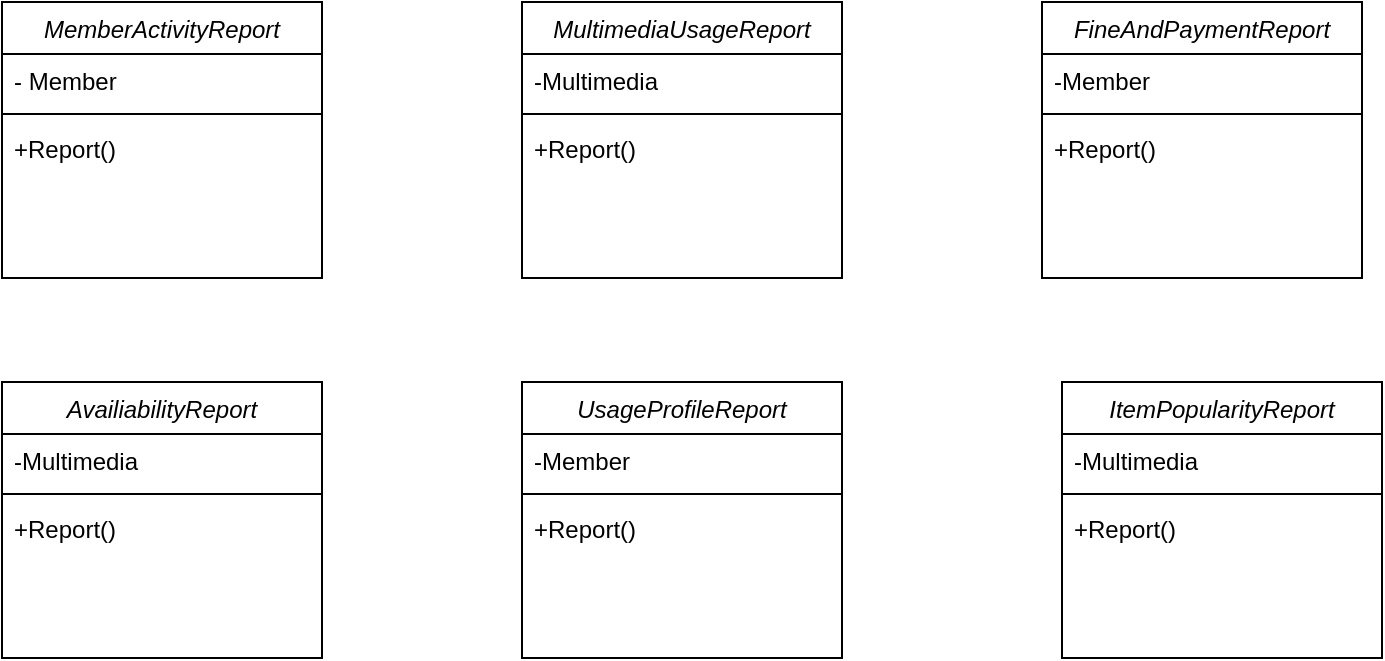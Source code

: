 <mxfile version="21.6.9" type="github">
  <diagram id="C5RBs43oDa-KdzZeNtuy" name="Page-1">
    <mxGraphModel dx="714" dy="759" grid="1" gridSize="10" guides="1" tooltips="1" connect="1" arrows="1" fold="1" page="1" pageScale="1" pageWidth="827" pageHeight="1169" math="0" shadow="0">
      <root>
        <mxCell id="WIyWlLk6GJQsqaUBKTNV-0" />
        <mxCell id="WIyWlLk6GJQsqaUBKTNV-1" parent="WIyWlLk6GJQsqaUBKTNV-0" />
        <mxCell id="zkfFHV4jXpPFQw0GAbJ--0" value="MultimediaUsageReport" style="swimlane;fontStyle=2;align=center;verticalAlign=top;childLayout=stackLayout;horizontal=1;startSize=26;horizontalStack=0;resizeParent=1;resizeLast=0;collapsible=1;marginBottom=0;rounded=0;shadow=0;strokeWidth=1;" parent="WIyWlLk6GJQsqaUBKTNV-1" vertex="1">
          <mxGeometry x="290" y="110" width="160" height="138" as="geometry">
            <mxRectangle x="230" y="140" width="160" height="26" as="alternateBounds" />
          </mxGeometry>
        </mxCell>
        <mxCell id="zkfFHV4jXpPFQw0GAbJ--3" value="-Multimedia" style="text;align=left;verticalAlign=top;spacingLeft=4;spacingRight=4;overflow=hidden;rotatable=0;points=[[0,0.5],[1,0.5]];portConstraint=eastwest;rounded=0;shadow=0;html=0;" parent="zkfFHV4jXpPFQw0GAbJ--0" vertex="1">
          <mxGeometry y="26" width="160" height="26" as="geometry" />
        </mxCell>
        <mxCell id="zkfFHV4jXpPFQw0GAbJ--4" value="" style="line;html=1;strokeWidth=1;align=left;verticalAlign=middle;spacingTop=-1;spacingLeft=3;spacingRight=3;rotatable=0;labelPosition=right;points=[];portConstraint=eastwest;" parent="zkfFHV4jXpPFQw0GAbJ--0" vertex="1">
          <mxGeometry y="52" width="160" height="8" as="geometry" />
        </mxCell>
        <mxCell id="zkfFHV4jXpPFQw0GAbJ--5" value="+Report()" style="text;align=left;verticalAlign=top;spacingLeft=4;spacingRight=4;overflow=hidden;rotatable=0;points=[[0,0.5],[1,0.5]];portConstraint=eastwest;" parent="zkfFHV4jXpPFQw0GAbJ--0" vertex="1">
          <mxGeometry y="60" width="160" height="26" as="geometry" />
        </mxCell>
        <mxCell id="jh355LFQRzQHhyKcFe1i-0" value="FineAndPaymentReport" style="swimlane;fontStyle=2;align=center;verticalAlign=top;childLayout=stackLayout;horizontal=1;startSize=26;horizontalStack=0;resizeParent=1;resizeLast=0;collapsible=1;marginBottom=0;rounded=0;shadow=0;strokeWidth=1;" vertex="1" parent="WIyWlLk6GJQsqaUBKTNV-1">
          <mxGeometry x="550" y="110" width="160" height="138" as="geometry">
            <mxRectangle x="230" y="140" width="160" height="26" as="alternateBounds" />
          </mxGeometry>
        </mxCell>
        <mxCell id="jh355LFQRzQHhyKcFe1i-3" value="-Member" style="text;align=left;verticalAlign=top;spacingLeft=4;spacingRight=4;overflow=hidden;rotatable=0;points=[[0,0.5],[1,0.5]];portConstraint=eastwest;rounded=0;shadow=0;html=0;" vertex="1" parent="jh355LFQRzQHhyKcFe1i-0">
          <mxGeometry y="26" width="160" height="26" as="geometry" />
        </mxCell>
        <mxCell id="jh355LFQRzQHhyKcFe1i-4" value="" style="line;html=1;strokeWidth=1;align=left;verticalAlign=middle;spacingTop=-1;spacingLeft=3;spacingRight=3;rotatable=0;labelPosition=right;points=[];portConstraint=eastwest;" vertex="1" parent="jh355LFQRzQHhyKcFe1i-0">
          <mxGeometry y="52" width="160" height="8" as="geometry" />
        </mxCell>
        <mxCell id="jh355LFQRzQHhyKcFe1i-5" value="+Report()" style="text;align=left;verticalAlign=top;spacingLeft=4;spacingRight=4;overflow=hidden;rotatable=0;points=[[0,0.5],[1,0.5]];portConstraint=eastwest;" vertex="1" parent="jh355LFQRzQHhyKcFe1i-0">
          <mxGeometry y="60" width="160" height="26" as="geometry" />
        </mxCell>
        <mxCell id="jh355LFQRzQHhyKcFe1i-6" value="MemberActivityReport" style="swimlane;fontStyle=2;align=center;verticalAlign=top;childLayout=stackLayout;horizontal=1;startSize=26;horizontalStack=0;resizeParent=1;resizeLast=0;collapsible=1;marginBottom=0;rounded=0;shadow=0;strokeWidth=1;" vertex="1" parent="WIyWlLk6GJQsqaUBKTNV-1">
          <mxGeometry x="30" y="110" width="160" height="138" as="geometry">
            <mxRectangle x="230" y="140" width="160" height="26" as="alternateBounds" />
          </mxGeometry>
        </mxCell>
        <mxCell id="jh355LFQRzQHhyKcFe1i-9" value="- Member" style="text;align=left;verticalAlign=top;spacingLeft=4;spacingRight=4;overflow=hidden;rotatable=0;points=[[0,0.5],[1,0.5]];portConstraint=eastwest;rounded=0;shadow=0;html=0;" vertex="1" parent="jh355LFQRzQHhyKcFe1i-6">
          <mxGeometry y="26" width="160" height="26" as="geometry" />
        </mxCell>
        <mxCell id="jh355LFQRzQHhyKcFe1i-10" value="" style="line;html=1;strokeWidth=1;align=left;verticalAlign=middle;spacingTop=-1;spacingLeft=3;spacingRight=3;rotatable=0;labelPosition=right;points=[];portConstraint=eastwest;" vertex="1" parent="jh355LFQRzQHhyKcFe1i-6">
          <mxGeometry y="52" width="160" height="8" as="geometry" />
        </mxCell>
        <mxCell id="jh355LFQRzQHhyKcFe1i-11" value="+Report()" style="text;align=left;verticalAlign=top;spacingLeft=4;spacingRight=4;overflow=hidden;rotatable=0;points=[[0,0.5],[1,0.5]];portConstraint=eastwest;" vertex="1" parent="jh355LFQRzQHhyKcFe1i-6">
          <mxGeometry y="60" width="160" height="26" as="geometry" />
        </mxCell>
        <mxCell id="jh355LFQRzQHhyKcFe1i-12" value="AvailiabilityReport" style="swimlane;fontStyle=2;align=center;verticalAlign=top;childLayout=stackLayout;horizontal=1;startSize=26;horizontalStack=0;resizeParent=1;resizeLast=0;collapsible=1;marginBottom=0;rounded=0;shadow=0;strokeWidth=1;" vertex="1" parent="WIyWlLk6GJQsqaUBKTNV-1">
          <mxGeometry x="30" y="300" width="160" height="138" as="geometry">
            <mxRectangle x="230" y="140" width="160" height="26" as="alternateBounds" />
          </mxGeometry>
        </mxCell>
        <mxCell id="jh355LFQRzQHhyKcFe1i-15" value="-Multimedia" style="text;align=left;verticalAlign=top;spacingLeft=4;spacingRight=4;overflow=hidden;rotatable=0;points=[[0,0.5],[1,0.5]];portConstraint=eastwest;rounded=0;shadow=0;html=0;" vertex="1" parent="jh355LFQRzQHhyKcFe1i-12">
          <mxGeometry y="26" width="160" height="26" as="geometry" />
        </mxCell>
        <mxCell id="jh355LFQRzQHhyKcFe1i-16" value="" style="line;html=1;strokeWidth=1;align=left;verticalAlign=middle;spacingTop=-1;spacingLeft=3;spacingRight=3;rotatable=0;labelPosition=right;points=[];portConstraint=eastwest;" vertex="1" parent="jh355LFQRzQHhyKcFe1i-12">
          <mxGeometry y="52" width="160" height="8" as="geometry" />
        </mxCell>
        <mxCell id="jh355LFQRzQHhyKcFe1i-17" value="+Report()" style="text;align=left;verticalAlign=top;spacingLeft=4;spacingRight=4;overflow=hidden;rotatable=0;points=[[0,0.5],[1,0.5]];portConstraint=eastwest;" vertex="1" parent="jh355LFQRzQHhyKcFe1i-12">
          <mxGeometry y="60" width="160" height="26" as="geometry" />
        </mxCell>
        <mxCell id="jh355LFQRzQHhyKcFe1i-18" value="UsageProfileReport" style="swimlane;fontStyle=2;align=center;verticalAlign=top;childLayout=stackLayout;horizontal=1;startSize=26;horizontalStack=0;resizeParent=1;resizeLast=0;collapsible=1;marginBottom=0;rounded=0;shadow=0;strokeWidth=1;" vertex="1" parent="WIyWlLk6GJQsqaUBKTNV-1">
          <mxGeometry x="290" y="300" width="160" height="138" as="geometry">
            <mxRectangle x="230" y="140" width="160" height="26" as="alternateBounds" />
          </mxGeometry>
        </mxCell>
        <mxCell id="jh355LFQRzQHhyKcFe1i-20" value="-Member" style="text;align=left;verticalAlign=top;spacingLeft=4;spacingRight=4;overflow=hidden;rotatable=0;points=[[0,0.5],[1,0.5]];portConstraint=eastwest;rounded=0;shadow=0;html=0;" vertex="1" parent="jh355LFQRzQHhyKcFe1i-18">
          <mxGeometry y="26" width="160" height="26" as="geometry" />
        </mxCell>
        <mxCell id="jh355LFQRzQHhyKcFe1i-22" value="" style="line;html=1;strokeWidth=1;align=left;verticalAlign=middle;spacingTop=-1;spacingLeft=3;spacingRight=3;rotatable=0;labelPosition=right;points=[];portConstraint=eastwest;" vertex="1" parent="jh355LFQRzQHhyKcFe1i-18">
          <mxGeometry y="52" width="160" height="8" as="geometry" />
        </mxCell>
        <mxCell id="jh355LFQRzQHhyKcFe1i-23" value="+Report()" style="text;align=left;verticalAlign=top;spacingLeft=4;spacingRight=4;overflow=hidden;rotatable=0;points=[[0,0.5],[1,0.5]];portConstraint=eastwest;" vertex="1" parent="jh355LFQRzQHhyKcFe1i-18">
          <mxGeometry y="60" width="160" height="26" as="geometry" />
        </mxCell>
        <mxCell id="jh355LFQRzQHhyKcFe1i-24" value="ItemPopularityReport" style="swimlane;fontStyle=2;align=center;verticalAlign=top;childLayout=stackLayout;horizontal=1;startSize=26;horizontalStack=0;resizeParent=1;resizeLast=0;collapsible=1;marginBottom=0;rounded=0;shadow=0;strokeWidth=1;" vertex="1" parent="WIyWlLk6GJQsqaUBKTNV-1">
          <mxGeometry x="560" y="300" width="160" height="138" as="geometry">
            <mxRectangle x="230" y="140" width="160" height="26" as="alternateBounds" />
          </mxGeometry>
        </mxCell>
        <mxCell id="jh355LFQRzQHhyKcFe1i-27" value="-Multimedia" style="text;align=left;verticalAlign=top;spacingLeft=4;spacingRight=4;overflow=hidden;rotatable=0;points=[[0,0.5],[1,0.5]];portConstraint=eastwest;rounded=0;shadow=0;html=0;" vertex="1" parent="jh355LFQRzQHhyKcFe1i-24">
          <mxGeometry y="26" width="160" height="26" as="geometry" />
        </mxCell>
        <mxCell id="jh355LFQRzQHhyKcFe1i-28" value="" style="line;html=1;strokeWidth=1;align=left;verticalAlign=middle;spacingTop=-1;spacingLeft=3;spacingRight=3;rotatable=0;labelPosition=right;points=[];portConstraint=eastwest;" vertex="1" parent="jh355LFQRzQHhyKcFe1i-24">
          <mxGeometry y="52" width="160" height="8" as="geometry" />
        </mxCell>
        <mxCell id="jh355LFQRzQHhyKcFe1i-29" value="+Report()" style="text;align=left;verticalAlign=top;spacingLeft=4;spacingRight=4;overflow=hidden;rotatable=0;points=[[0,0.5],[1,0.5]];portConstraint=eastwest;" vertex="1" parent="jh355LFQRzQHhyKcFe1i-24">
          <mxGeometry y="60" width="160" height="26" as="geometry" />
        </mxCell>
      </root>
    </mxGraphModel>
  </diagram>
</mxfile>

